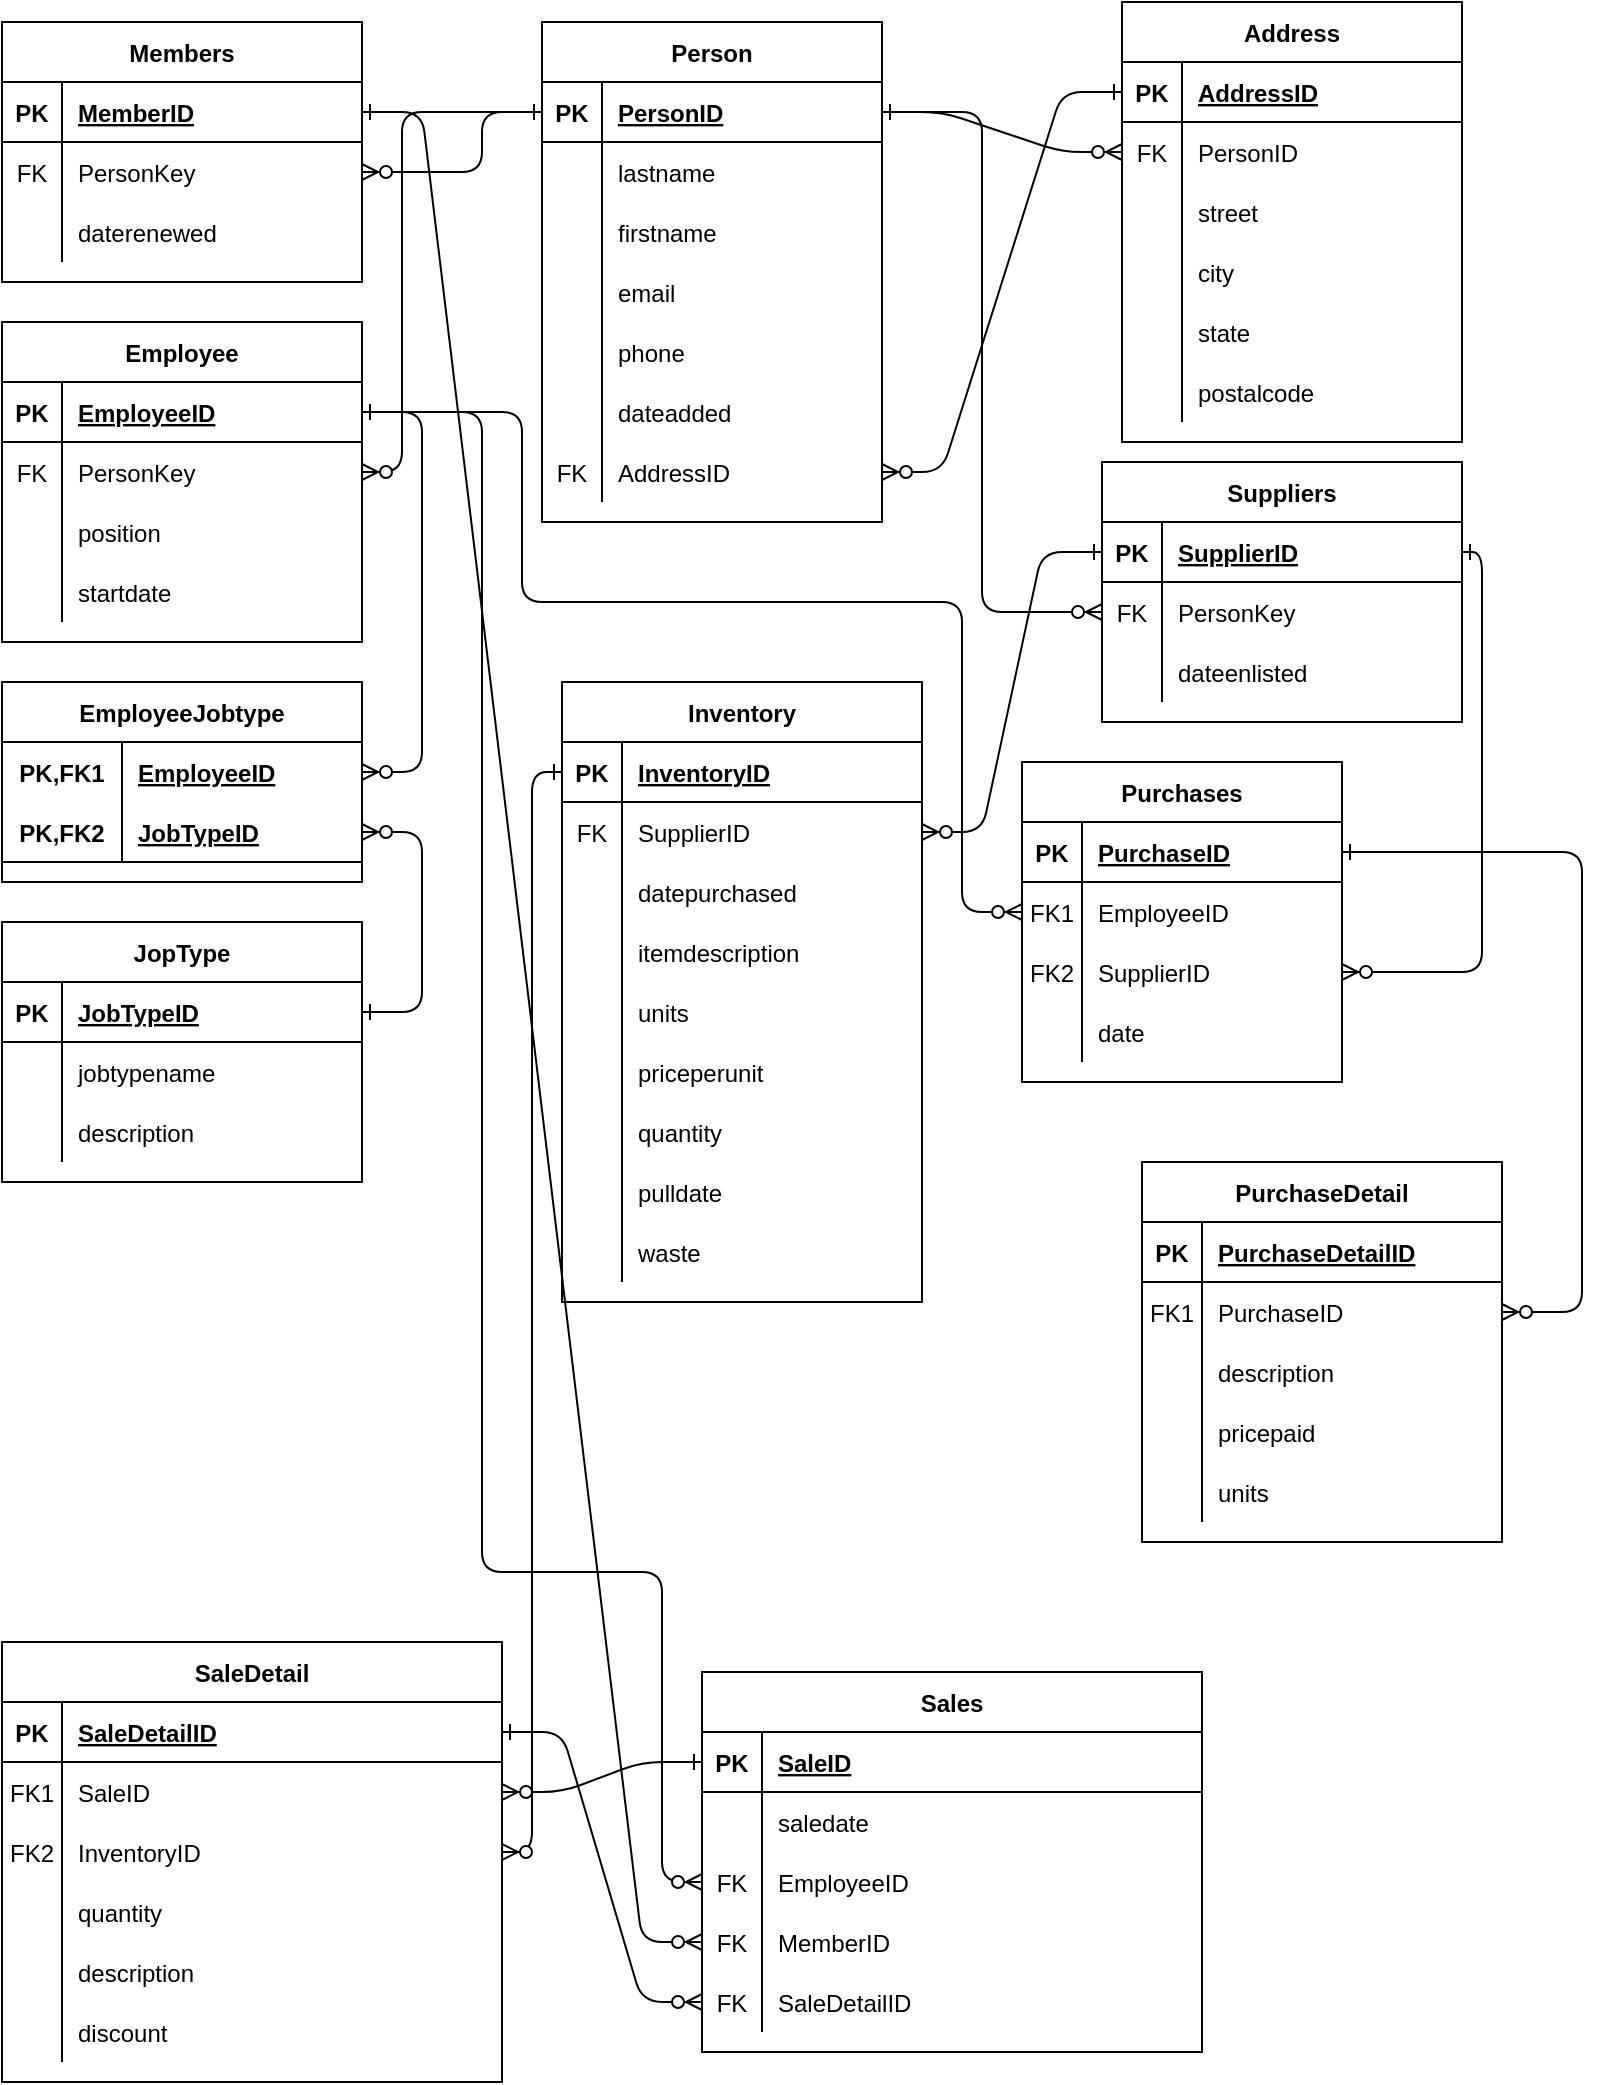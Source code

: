 <mxfile version="13.8.1" type="github">
  <diagram id="R2lEEEUBdFMjLlhIrx00" name="Page-1">
    <mxGraphModel dx="1213" dy="714" grid="1" gridSize="10" guides="1" tooltips="1" connect="1" arrows="1" fold="1" page="1" pageScale="1" pageWidth="850" pageHeight="1100" math="0" shadow="0" extFonts="Permanent Marker^https://fonts.googleapis.com/css?family=Permanent+Marker">
      <root>
        <mxCell id="0" />
        <mxCell id="1" parent="0" />
        <mxCell id="mzAhEhgA5AR5PTDGbl7q-51" value="Members" style="shape=table;startSize=30;container=1;collapsible=1;childLayout=tableLayout;fixedRows=1;rowLines=0;fontStyle=1;align=center;resizeLast=1;" vertex="1" parent="1">
          <mxGeometry x="20" y="10" width="180" height="130" as="geometry" />
        </mxCell>
        <mxCell id="mzAhEhgA5AR5PTDGbl7q-52" value="" style="shape=partialRectangle;collapsible=0;dropTarget=0;pointerEvents=0;fillColor=none;top=0;left=0;bottom=1;right=0;points=[[0,0.5],[1,0.5]];portConstraint=eastwest;" vertex="1" parent="mzAhEhgA5AR5PTDGbl7q-51">
          <mxGeometry y="30" width="180" height="30" as="geometry" />
        </mxCell>
        <mxCell id="mzAhEhgA5AR5PTDGbl7q-53" value="PK" style="shape=partialRectangle;connectable=0;fillColor=none;top=0;left=0;bottom=0;right=0;fontStyle=1;overflow=hidden;" vertex="1" parent="mzAhEhgA5AR5PTDGbl7q-52">
          <mxGeometry width="30" height="30" as="geometry" />
        </mxCell>
        <mxCell id="mzAhEhgA5AR5PTDGbl7q-54" value="MemberID" style="shape=partialRectangle;connectable=0;fillColor=none;top=0;left=0;bottom=0;right=0;align=left;spacingLeft=6;fontStyle=5;overflow=hidden;" vertex="1" parent="mzAhEhgA5AR5PTDGbl7q-52">
          <mxGeometry x="30" width="150" height="30" as="geometry" />
        </mxCell>
        <mxCell id="mzAhEhgA5AR5PTDGbl7q-55" value="" style="shape=partialRectangle;collapsible=0;dropTarget=0;pointerEvents=0;fillColor=none;top=0;left=0;bottom=0;right=0;points=[[0,0.5],[1,0.5]];portConstraint=eastwest;" vertex="1" parent="mzAhEhgA5AR5PTDGbl7q-51">
          <mxGeometry y="60" width="180" height="30" as="geometry" />
        </mxCell>
        <mxCell id="mzAhEhgA5AR5PTDGbl7q-56" value="FK" style="shape=partialRectangle;connectable=0;fillColor=none;top=0;left=0;bottom=0;right=0;editable=1;overflow=hidden;" vertex="1" parent="mzAhEhgA5AR5PTDGbl7q-55">
          <mxGeometry width="30" height="30" as="geometry" />
        </mxCell>
        <mxCell id="mzAhEhgA5AR5PTDGbl7q-57" value="PersonKey" style="shape=partialRectangle;connectable=0;fillColor=none;top=0;left=0;bottom=0;right=0;align=left;spacingLeft=6;overflow=hidden;" vertex="1" parent="mzAhEhgA5AR5PTDGbl7q-55">
          <mxGeometry x="30" width="150" height="30" as="geometry" />
        </mxCell>
        <mxCell id="mzAhEhgA5AR5PTDGbl7q-61" value="" style="shape=partialRectangle;collapsible=0;dropTarget=0;pointerEvents=0;fillColor=none;top=0;left=0;bottom=0;right=0;points=[[0,0.5],[1,0.5]];portConstraint=eastwest;" vertex="1" parent="mzAhEhgA5AR5PTDGbl7q-51">
          <mxGeometry y="90" width="180" height="30" as="geometry" />
        </mxCell>
        <mxCell id="mzAhEhgA5AR5PTDGbl7q-62" value="" style="shape=partialRectangle;connectable=0;fillColor=none;top=0;left=0;bottom=0;right=0;editable=1;overflow=hidden;" vertex="1" parent="mzAhEhgA5AR5PTDGbl7q-61">
          <mxGeometry width="30" height="30" as="geometry" />
        </mxCell>
        <mxCell id="mzAhEhgA5AR5PTDGbl7q-63" value="daterenewed" style="shape=partialRectangle;connectable=0;fillColor=none;top=0;left=0;bottom=0;right=0;align=left;spacingLeft=6;overflow=hidden;" vertex="1" parent="mzAhEhgA5AR5PTDGbl7q-61">
          <mxGeometry x="30" width="150" height="30" as="geometry" />
        </mxCell>
        <mxCell id="mzAhEhgA5AR5PTDGbl7q-38" value="Employee" style="shape=table;startSize=30;container=1;collapsible=1;childLayout=tableLayout;fixedRows=1;rowLines=0;fontStyle=1;align=center;resizeLast=1;" vertex="1" parent="1">
          <mxGeometry x="20" y="160" width="180" height="160" as="geometry" />
        </mxCell>
        <mxCell id="mzAhEhgA5AR5PTDGbl7q-39" value="" style="shape=partialRectangle;collapsible=0;dropTarget=0;pointerEvents=0;fillColor=none;top=0;left=0;bottom=1;right=0;points=[[0,0.5],[1,0.5]];portConstraint=eastwest;" vertex="1" parent="mzAhEhgA5AR5PTDGbl7q-38">
          <mxGeometry y="30" width="180" height="30" as="geometry" />
        </mxCell>
        <mxCell id="mzAhEhgA5AR5PTDGbl7q-40" value="PK" style="shape=partialRectangle;connectable=0;fillColor=none;top=0;left=0;bottom=0;right=0;fontStyle=1;overflow=hidden;" vertex="1" parent="mzAhEhgA5AR5PTDGbl7q-39">
          <mxGeometry width="30" height="30" as="geometry" />
        </mxCell>
        <mxCell id="mzAhEhgA5AR5PTDGbl7q-41" value="EmployeeID" style="shape=partialRectangle;connectable=0;fillColor=none;top=0;left=0;bottom=0;right=0;align=left;spacingLeft=6;fontStyle=5;overflow=hidden;" vertex="1" parent="mzAhEhgA5AR5PTDGbl7q-39">
          <mxGeometry x="30" width="150" height="30" as="geometry" />
        </mxCell>
        <mxCell id="mzAhEhgA5AR5PTDGbl7q-42" value="" style="shape=partialRectangle;collapsible=0;dropTarget=0;pointerEvents=0;fillColor=none;top=0;left=0;bottom=0;right=0;points=[[0,0.5],[1,0.5]];portConstraint=eastwest;" vertex="1" parent="mzAhEhgA5AR5PTDGbl7q-38">
          <mxGeometry y="60" width="180" height="30" as="geometry" />
        </mxCell>
        <mxCell id="mzAhEhgA5AR5PTDGbl7q-43" value="FK" style="shape=partialRectangle;connectable=0;fillColor=none;top=0;left=0;bottom=0;right=0;editable=1;overflow=hidden;" vertex="1" parent="mzAhEhgA5AR5PTDGbl7q-42">
          <mxGeometry width="30" height="30" as="geometry" />
        </mxCell>
        <mxCell id="mzAhEhgA5AR5PTDGbl7q-44" value="PersonKey" style="shape=partialRectangle;connectable=0;fillColor=none;top=0;left=0;bottom=0;right=0;align=left;spacingLeft=6;overflow=hidden;" vertex="1" parent="mzAhEhgA5AR5PTDGbl7q-42">
          <mxGeometry x="30" width="150" height="30" as="geometry" />
        </mxCell>
        <mxCell id="mzAhEhgA5AR5PTDGbl7q-45" value="" style="shape=partialRectangle;collapsible=0;dropTarget=0;pointerEvents=0;fillColor=none;top=0;left=0;bottom=0;right=0;points=[[0,0.5],[1,0.5]];portConstraint=eastwest;" vertex="1" parent="mzAhEhgA5AR5PTDGbl7q-38">
          <mxGeometry y="90" width="180" height="30" as="geometry" />
        </mxCell>
        <mxCell id="mzAhEhgA5AR5PTDGbl7q-46" value="" style="shape=partialRectangle;connectable=0;fillColor=none;top=0;left=0;bottom=0;right=0;editable=1;overflow=hidden;" vertex="1" parent="mzAhEhgA5AR5PTDGbl7q-45">
          <mxGeometry width="30" height="30" as="geometry" />
        </mxCell>
        <mxCell id="mzAhEhgA5AR5PTDGbl7q-47" value="position" style="shape=partialRectangle;connectable=0;fillColor=none;top=0;left=0;bottom=0;right=0;align=left;spacingLeft=6;overflow=hidden;" vertex="1" parent="mzAhEhgA5AR5PTDGbl7q-45">
          <mxGeometry x="30" width="150" height="30" as="geometry" />
        </mxCell>
        <mxCell id="mzAhEhgA5AR5PTDGbl7q-48" value="" style="shape=partialRectangle;collapsible=0;dropTarget=0;pointerEvents=0;fillColor=none;top=0;left=0;bottom=0;right=0;points=[[0,0.5],[1,0.5]];portConstraint=eastwest;" vertex="1" parent="mzAhEhgA5AR5PTDGbl7q-38">
          <mxGeometry y="120" width="180" height="30" as="geometry" />
        </mxCell>
        <mxCell id="mzAhEhgA5AR5PTDGbl7q-49" value="" style="shape=partialRectangle;connectable=0;fillColor=none;top=0;left=0;bottom=0;right=0;editable=1;overflow=hidden;" vertex="1" parent="mzAhEhgA5AR5PTDGbl7q-48">
          <mxGeometry width="30" height="30" as="geometry" />
        </mxCell>
        <mxCell id="mzAhEhgA5AR5PTDGbl7q-50" value="startdate" style="shape=partialRectangle;connectable=0;fillColor=none;top=0;left=0;bottom=0;right=0;align=left;spacingLeft=6;overflow=hidden;" vertex="1" parent="mzAhEhgA5AR5PTDGbl7q-48">
          <mxGeometry x="30" width="150" height="30" as="geometry" />
        </mxCell>
        <mxCell id="mzAhEhgA5AR5PTDGbl7q-189" value="" style="edgeStyle=elbowEdgeStyle;endArrow=ERzeroToMany;startArrow=ERone;endFill=1;startFill=0;entryX=1;entryY=0.5;entryDx=0;entryDy=0;exitX=0;exitY=0.5;exitDx=0;exitDy=0;" edge="1" parent="1" source="C-vyLk0tnHw3VtMMgP7b-24" target="mzAhEhgA5AR5PTDGbl7q-55">
          <mxGeometry width="100" height="100" relative="1" as="geometry">
            <mxPoint x="255" y="90" as="sourcePoint" />
            <mxPoint x="195" y="290" as="targetPoint" />
            <Array as="points">
              <mxPoint x="260" y="70" />
              <mxPoint x="210" y="80" />
              <mxPoint x="230" y="75" />
              <mxPoint x="210" y="75" />
            </Array>
          </mxGeometry>
        </mxCell>
        <mxCell id="mzAhEhgA5AR5PTDGbl7q-190" value="" style="edgeStyle=elbowEdgeStyle;endArrow=ERzeroToMany;startArrow=ERone;endFill=1;startFill=0;exitX=0;exitY=0.5;exitDx=0;exitDy=0;entryX=1;entryY=0.5;entryDx=0;entryDy=0;" edge="1" parent="1" source="C-vyLk0tnHw3VtMMgP7b-24" target="mzAhEhgA5AR5PTDGbl7q-42">
          <mxGeometry width="100" height="100" relative="1" as="geometry">
            <mxPoint x="250" y="90" as="sourcePoint" />
            <mxPoint x="200" y="205" as="targetPoint" />
            <Array as="points">
              <mxPoint x="220" y="170" />
              <mxPoint x="240" y="110" />
              <mxPoint x="220" y="210" />
              <mxPoint x="233" y="220" />
              <mxPoint x="233" y="110" />
            </Array>
          </mxGeometry>
        </mxCell>
        <mxCell id="mzAhEhgA5AR5PTDGbl7q-191" value="" style="edgeStyle=elbowEdgeStyle;endArrow=ERzeroToMany;startArrow=ERone;endFill=1;startFill=0;exitX=1;exitY=0.5;exitDx=0;exitDy=0;entryX=0;entryY=0.5;entryDx=0;entryDy=0;" edge="1" parent="1" source="C-vyLk0tnHw3VtMMgP7b-24" target="C-vyLk0tnHw3VtMMgP7b-17">
          <mxGeometry width="100" height="100" relative="1" as="geometry">
            <mxPoint x="350" y="320" as="sourcePoint" />
            <mxPoint x="550" y="95" as="targetPoint" />
            <Array as="points">
              <mxPoint x="510" y="130" />
              <mxPoint x="530" y="160" />
              <mxPoint x="570" y="280" />
              <mxPoint x="510" y="90" />
              <mxPoint x="240" y="290" />
            </Array>
          </mxGeometry>
        </mxCell>
        <mxCell id="mzAhEhgA5AR5PTDGbl7q-89" value="JopType" style="shape=table;startSize=30;container=1;collapsible=1;childLayout=tableLayout;fixedRows=1;rowLines=0;fontStyle=1;align=center;resizeLast=1;" vertex="1" parent="1">
          <mxGeometry x="20" y="460" width="180" height="130" as="geometry" />
        </mxCell>
        <mxCell id="mzAhEhgA5AR5PTDGbl7q-90" value="" style="shape=partialRectangle;collapsible=0;dropTarget=0;pointerEvents=0;fillColor=none;top=0;left=0;bottom=1;right=0;points=[[0,0.5],[1,0.5]];portConstraint=eastwest;" vertex="1" parent="mzAhEhgA5AR5PTDGbl7q-89">
          <mxGeometry y="30" width="180" height="30" as="geometry" />
        </mxCell>
        <mxCell id="mzAhEhgA5AR5PTDGbl7q-91" value="PK" style="shape=partialRectangle;connectable=0;fillColor=none;top=0;left=0;bottom=0;right=0;fontStyle=1;overflow=hidden;" vertex="1" parent="mzAhEhgA5AR5PTDGbl7q-90">
          <mxGeometry width="30" height="30" as="geometry" />
        </mxCell>
        <mxCell id="mzAhEhgA5AR5PTDGbl7q-92" value="JobTypeID" style="shape=partialRectangle;connectable=0;fillColor=none;top=0;left=0;bottom=0;right=0;align=left;spacingLeft=6;fontStyle=5;overflow=hidden;" vertex="1" parent="mzAhEhgA5AR5PTDGbl7q-90">
          <mxGeometry x="30" width="150" height="30" as="geometry" />
        </mxCell>
        <mxCell id="mzAhEhgA5AR5PTDGbl7q-96" value="" style="shape=partialRectangle;collapsible=0;dropTarget=0;pointerEvents=0;fillColor=none;top=0;left=0;bottom=0;right=0;points=[[0,0.5],[1,0.5]];portConstraint=eastwest;" vertex="1" parent="mzAhEhgA5AR5PTDGbl7q-89">
          <mxGeometry y="60" width="180" height="30" as="geometry" />
        </mxCell>
        <mxCell id="mzAhEhgA5AR5PTDGbl7q-97" value="" style="shape=partialRectangle;connectable=0;fillColor=none;top=0;left=0;bottom=0;right=0;editable=1;overflow=hidden;" vertex="1" parent="mzAhEhgA5AR5PTDGbl7q-96">
          <mxGeometry width="30" height="30" as="geometry" />
        </mxCell>
        <mxCell id="mzAhEhgA5AR5PTDGbl7q-98" value="jobtypename" style="shape=partialRectangle;connectable=0;fillColor=none;top=0;left=0;bottom=0;right=0;align=left;spacingLeft=6;overflow=hidden;" vertex="1" parent="mzAhEhgA5AR5PTDGbl7q-96">
          <mxGeometry x="30" width="150" height="30" as="geometry" />
        </mxCell>
        <mxCell id="mzAhEhgA5AR5PTDGbl7q-99" value="" style="shape=partialRectangle;collapsible=0;dropTarget=0;pointerEvents=0;fillColor=none;top=0;left=0;bottom=0;right=0;points=[[0,0.5],[1,0.5]];portConstraint=eastwest;" vertex="1" parent="mzAhEhgA5AR5PTDGbl7q-89">
          <mxGeometry y="90" width="180" height="30" as="geometry" />
        </mxCell>
        <mxCell id="mzAhEhgA5AR5PTDGbl7q-100" value="" style="shape=partialRectangle;connectable=0;fillColor=none;top=0;left=0;bottom=0;right=0;editable=1;overflow=hidden;" vertex="1" parent="mzAhEhgA5AR5PTDGbl7q-99">
          <mxGeometry width="30" height="30" as="geometry" />
        </mxCell>
        <mxCell id="mzAhEhgA5AR5PTDGbl7q-101" value="description" style="shape=partialRectangle;connectable=0;fillColor=none;top=0;left=0;bottom=0;right=0;align=left;spacingLeft=6;overflow=hidden;" vertex="1" parent="mzAhEhgA5AR5PTDGbl7q-99">
          <mxGeometry x="30" width="150" height="30" as="geometry" />
        </mxCell>
        <mxCell id="mzAhEhgA5AR5PTDGbl7q-102" value="EmployeeJobtype" style="shape=table;startSize=30;container=1;collapsible=1;childLayout=tableLayout;fixedRows=1;rowLines=0;fontStyle=1;align=center;resizeLast=1;" vertex="1" parent="1">
          <mxGeometry x="20" y="340" width="180" height="100" as="geometry" />
        </mxCell>
        <mxCell id="mzAhEhgA5AR5PTDGbl7q-103" value="" style="shape=partialRectangle;collapsible=0;dropTarget=0;pointerEvents=0;fillColor=none;top=0;left=0;bottom=0;right=0;points=[[0,0.5],[1,0.5]];portConstraint=eastwest;" vertex="1" parent="mzAhEhgA5AR5PTDGbl7q-102">
          <mxGeometry y="30" width="180" height="30" as="geometry" />
        </mxCell>
        <mxCell id="mzAhEhgA5AR5PTDGbl7q-104" value="PK,FK1" style="shape=partialRectangle;connectable=0;fillColor=none;top=0;left=0;bottom=0;right=0;fontStyle=1;overflow=hidden;" vertex="1" parent="mzAhEhgA5AR5PTDGbl7q-103">
          <mxGeometry width="60" height="30" as="geometry" />
        </mxCell>
        <mxCell id="mzAhEhgA5AR5PTDGbl7q-105" value="EmployeeID" style="shape=partialRectangle;connectable=0;fillColor=none;top=0;left=0;bottom=0;right=0;align=left;spacingLeft=6;fontStyle=5;overflow=hidden;" vertex="1" parent="mzAhEhgA5AR5PTDGbl7q-103">
          <mxGeometry x="60" width="120" height="30" as="geometry" />
        </mxCell>
        <mxCell id="mzAhEhgA5AR5PTDGbl7q-106" value="" style="shape=partialRectangle;collapsible=0;dropTarget=0;pointerEvents=0;fillColor=none;top=0;left=0;bottom=1;right=0;points=[[0,0.5],[1,0.5]];portConstraint=eastwest;" vertex="1" parent="mzAhEhgA5AR5PTDGbl7q-102">
          <mxGeometry y="60" width="180" height="30" as="geometry" />
        </mxCell>
        <mxCell id="mzAhEhgA5AR5PTDGbl7q-107" value="PK,FK2" style="shape=partialRectangle;connectable=0;fillColor=none;top=0;left=0;bottom=0;right=0;fontStyle=1;overflow=hidden;" vertex="1" parent="mzAhEhgA5AR5PTDGbl7q-106">
          <mxGeometry width="60" height="30" as="geometry" />
        </mxCell>
        <mxCell id="mzAhEhgA5AR5PTDGbl7q-108" value="JobTypeID" style="shape=partialRectangle;connectable=0;fillColor=none;top=0;left=0;bottom=0;right=0;align=left;spacingLeft=6;fontStyle=5;overflow=hidden;" vertex="1" parent="mzAhEhgA5AR5PTDGbl7q-106">
          <mxGeometry x="60" width="120" height="30" as="geometry" />
        </mxCell>
        <mxCell id="mzAhEhgA5AR5PTDGbl7q-193" value="" style="edgeStyle=entityRelationEdgeStyle;endArrow=ERzeroToMany;startArrow=ERone;endFill=1;startFill=0;entryX=1;entryY=0.5;entryDx=0;entryDy=0;exitX=1;exitY=0.5;exitDx=0;exitDy=0;" edge="1" parent="1" source="mzAhEhgA5AR5PTDGbl7q-39" target="mzAhEhgA5AR5PTDGbl7q-103">
          <mxGeometry width="100" height="100" relative="1" as="geometry">
            <mxPoint x="200" y="200" as="sourcePoint" />
            <mxPoint x="260" y="340" as="targetPoint" />
          </mxGeometry>
        </mxCell>
        <mxCell id="mzAhEhgA5AR5PTDGbl7q-194" value="" style="edgeStyle=entityRelationEdgeStyle;endArrow=ERzeroToMany;startArrow=ERone;endFill=1;startFill=0;entryX=1;entryY=0.5;entryDx=0;entryDy=0;exitX=1;exitY=0.5;exitDx=0;exitDy=0;" edge="1" parent="1" source="mzAhEhgA5AR5PTDGbl7q-90" target="mzAhEhgA5AR5PTDGbl7q-106">
          <mxGeometry width="100" height="100" relative="1" as="geometry">
            <mxPoint x="270" y="360" as="sourcePoint" />
            <mxPoint x="330" y="500" as="targetPoint" />
          </mxGeometry>
        </mxCell>
        <mxCell id="mzAhEhgA5AR5PTDGbl7q-16" value="Inventory" style="shape=table;startSize=30;container=1;collapsible=1;childLayout=tableLayout;fixedRows=1;rowLines=0;fontStyle=1;align=center;resizeLast=1;" vertex="1" parent="1">
          <mxGeometry x="300" y="340" width="180" height="310" as="geometry" />
        </mxCell>
        <mxCell id="mzAhEhgA5AR5PTDGbl7q-17" value="" style="shape=partialRectangle;collapsible=0;dropTarget=0;pointerEvents=0;fillColor=none;points=[[0,0.5],[1,0.5]];portConstraint=eastwest;top=0;left=0;right=0;bottom=1;" vertex="1" parent="mzAhEhgA5AR5PTDGbl7q-16">
          <mxGeometry y="30" width="180" height="30" as="geometry" />
        </mxCell>
        <mxCell id="mzAhEhgA5AR5PTDGbl7q-18" value="PK" style="shape=partialRectangle;overflow=hidden;connectable=0;fillColor=none;top=0;left=0;bottom=0;right=0;fontStyle=1;" vertex="1" parent="mzAhEhgA5AR5PTDGbl7q-17">
          <mxGeometry width="30" height="30" as="geometry" />
        </mxCell>
        <mxCell id="mzAhEhgA5AR5PTDGbl7q-19" value="InventoryID" style="shape=partialRectangle;overflow=hidden;connectable=0;fillColor=none;top=0;left=0;bottom=0;right=0;align=left;spacingLeft=6;fontStyle=5;" vertex="1" parent="mzAhEhgA5AR5PTDGbl7q-17">
          <mxGeometry x="30" width="150" height="30" as="geometry" />
        </mxCell>
        <mxCell id="mzAhEhgA5AR5PTDGbl7q-20" value="" style="shape=partialRectangle;collapsible=0;dropTarget=0;pointerEvents=0;fillColor=none;points=[[0,0.5],[1,0.5]];portConstraint=eastwest;top=0;left=0;right=0;bottom=0;" vertex="1" parent="mzAhEhgA5AR5PTDGbl7q-16">
          <mxGeometry y="60" width="180" height="30" as="geometry" />
        </mxCell>
        <mxCell id="mzAhEhgA5AR5PTDGbl7q-21" value="FK" style="shape=partialRectangle;overflow=hidden;connectable=0;fillColor=none;top=0;left=0;bottom=0;right=0;" vertex="1" parent="mzAhEhgA5AR5PTDGbl7q-20">
          <mxGeometry width="30" height="30" as="geometry" />
        </mxCell>
        <mxCell id="mzAhEhgA5AR5PTDGbl7q-22" value="SupplierID" style="shape=partialRectangle;overflow=hidden;connectable=0;fillColor=none;top=0;left=0;bottom=0;right=0;align=left;spacingLeft=6;" vertex="1" parent="mzAhEhgA5AR5PTDGbl7q-20">
          <mxGeometry x="30" width="150" height="30" as="geometry" />
        </mxCell>
        <mxCell id="mzAhEhgA5AR5PTDGbl7q-140" style="shape=partialRectangle;collapsible=0;dropTarget=0;pointerEvents=0;fillColor=none;points=[[0,0.5],[1,0.5]];portConstraint=eastwest;top=0;left=0;right=0;bottom=0;" vertex="1" parent="mzAhEhgA5AR5PTDGbl7q-16">
          <mxGeometry y="90" width="180" height="30" as="geometry" />
        </mxCell>
        <mxCell id="mzAhEhgA5AR5PTDGbl7q-141" style="shape=partialRectangle;overflow=hidden;connectable=0;fillColor=none;top=0;left=0;bottom=0;right=0;" vertex="1" parent="mzAhEhgA5AR5PTDGbl7q-140">
          <mxGeometry width="30" height="30" as="geometry" />
        </mxCell>
        <mxCell id="mzAhEhgA5AR5PTDGbl7q-142" value="datepurchased" style="shape=partialRectangle;overflow=hidden;connectable=0;fillColor=none;top=0;left=0;bottom=0;right=0;align=left;spacingLeft=6;" vertex="1" parent="mzAhEhgA5AR5PTDGbl7q-140">
          <mxGeometry x="30" width="150" height="30" as="geometry" />
        </mxCell>
        <mxCell id="mzAhEhgA5AR5PTDGbl7q-143" style="shape=partialRectangle;collapsible=0;dropTarget=0;pointerEvents=0;fillColor=none;points=[[0,0.5],[1,0.5]];portConstraint=eastwest;top=0;left=0;right=0;bottom=0;" vertex="1" parent="mzAhEhgA5AR5PTDGbl7q-16">
          <mxGeometry y="120" width="180" height="30" as="geometry" />
        </mxCell>
        <mxCell id="mzAhEhgA5AR5PTDGbl7q-144" style="shape=partialRectangle;overflow=hidden;connectable=0;fillColor=none;top=0;left=0;bottom=0;right=0;" vertex="1" parent="mzAhEhgA5AR5PTDGbl7q-143">
          <mxGeometry width="30" height="30" as="geometry" />
        </mxCell>
        <mxCell id="mzAhEhgA5AR5PTDGbl7q-145" value="itemdescription" style="shape=partialRectangle;overflow=hidden;connectable=0;fillColor=none;top=0;left=0;bottom=0;right=0;align=left;spacingLeft=6;" vertex="1" parent="mzAhEhgA5AR5PTDGbl7q-143">
          <mxGeometry x="30" width="150" height="30" as="geometry" />
        </mxCell>
        <mxCell id="mzAhEhgA5AR5PTDGbl7q-146" style="shape=partialRectangle;collapsible=0;dropTarget=0;pointerEvents=0;fillColor=none;points=[[0,0.5],[1,0.5]];portConstraint=eastwest;top=0;left=0;right=0;bottom=0;" vertex="1" parent="mzAhEhgA5AR5PTDGbl7q-16">
          <mxGeometry y="150" width="180" height="30" as="geometry" />
        </mxCell>
        <mxCell id="mzAhEhgA5AR5PTDGbl7q-147" style="shape=partialRectangle;overflow=hidden;connectable=0;fillColor=none;top=0;left=0;bottom=0;right=0;" vertex="1" parent="mzAhEhgA5AR5PTDGbl7q-146">
          <mxGeometry width="30" height="30" as="geometry" />
        </mxCell>
        <mxCell id="mzAhEhgA5AR5PTDGbl7q-148" value="units" style="shape=partialRectangle;overflow=hidden;connectable=0;fillColor=none;top=0;left=0;bottom=0;right=0;align=left;spacingLeft=6;" vertex="1" parent="mzAhEhgA5AR5PTDGbl7q-146">
          <mxGeometry x="30" width="150" height="30" as="geometry" />
        </mxCell>
        <mxCell id="mzAhEhgA5AR5PTDGbl7q-149" style="shape=partialRectangle;collapsible=0;dropTarget=0;pointerEvents=0;fillColor=none;points=[[0,0.5],[1,0.5]];portConstraint=eastwest;top=0;left=0;right=0;bottom=0;" vertex="1" parent="mzAhEhgA5AR5PTDGbl7q-16">
          <mxGeometry y="180" width="180" height="30" as="geometry" />
        </mxCell>
        <mxCell id="mzAhEhgA5AR5PTDGbl7q-150" style="shape=partialRectangle;overflow=hidden;connectable=0;fillColor=none;top=0;left=0;bottom=0;right=0;" vertex="1" parent="mzAhEhgA5AR5PTDGbl7q-149">
          <mxGeometry width="30" height="30" as="geometry" />
        </mxCell>
        <mxCell id="mzAhEhgA5AR5PTDGbl7q-151" value="priceperunit" style="shape=partialRectangle;overflow=hidden;connectable=0;fillColor=none;top=0;left=0;bottom=0;right=0;align=left;spacingLeft=6;" vertex="1" parent="mzAhEhgA5AR5PTDGbl7q-149">
          <mxGeometry x="30" width="150" height="30" as="geometry" />
        </mxCell>
        <mxCell id="mzAhEhgA5AR5PTDGbl7q-158" style="shape=partialRectangle;collapsible=0;dropTarget=0;pointerEvents=0;fillColor=none;points=[[0,0.5],[1,0.5]];portConstraint=eastwest;top=0;left=0;right=0;bottom=0;" vertex="1" parent="mzAhEhgA5AR5PTDGbl7q-16">
          <mxGeometry y="210" width="180" height="30" as="geometry" />
        </mxCell>
        <mxCell id="mzAhEhgA5AR5PTDGbl7q-159" style="shape=partialRectangle;overflow=hidden;connectable=0;fillColor=none;top=0;left=0;bottom=0;right=0;" vertex="1" parent="mzAhEhgA5AR5PTDGbl7q-158">
          <mxGeometry width="30" height="30" as="geometry" />
        </mxCell>
        <mxCell id="mzAhEhgA5AR5PTDGbl7q-160" value="quantity" style="shape=partialRectangle;overflow=hidden;connectable=0;fillColor=none;top=0;left=0;bottom=0;right=0;align=left;spacingLeft=6;" vertex="1" parent="mzAhEhgA5AR5PTDGbl7q-158">
          <mxGeometry x="30" width="150" height="30" as="geometry" />
        </mxCell>
        <mxCell id="mzAhEhgA5AR5PTDGbl7q-152" style="shape=partialRectangle;collapsible=0;dropTarget=0;pointerEvents=0;fillColor=none;points=[[0,0.5],[1,0.5]];portConstraint=eastwest;top=0;left=0;right=0;bottom=0;" vertex="1" parent="mzAhEhgA5AR5PTDGbl7q-16">
          <mxGeometry y="240" width="180" height="30" as="geometry" />
        </mxCell>
        <mxCell id="mzAhEhgA5AR5PTDGbl7q-153" style="shape=partialRectangle;overflow=hidden;connectable=0;fillColor=none;top=0;left=0;bottom=0;right=0;" vertex="1" parent="mzAhEhgA5AR5PTDGbl7q-152">
          <mxGeometry width="30" height="30" as="geometry" />
        </mxCell>
        <mxCell id="mzAhEhgA5AR5PTDGbl7q-154" value="pulldate" style="shape=partialRectangle;overflow=hidden;connectable=0;fillColor=none;top=0;left=0;bottom=0;right=0;align=left;spacingLeft=6;" vertex="1" parent="mzAhEhgA5AR5PTDGbl7q-152">
          <mxGeometry x="30" width="150" height="30" as="geometry" />
        </mxCell>
        <mxCell id="mzAhEhgA5AR5PTDGbl7q-155" style="shape=partialRectangle;collapsible=0;dropTarget=0;pointerEvents=0;fillColor=none;points=[[0,0.5],[1,0.5]];portConstraint=eastwest;top=0;left=0;right=0;bottom=0;" vertex="1" parent="mzAhEhgA5AR5PTDGbl7q-16">
          <mxGeometry y="270" width="180" height="30" as="geometry" />
        </mxCell>
        <mxCell id="mzAhEhgA5AR5PTDGbl7q-156" style="shape=partialRectangle;overflow=hidden;connectable=0;fillColor=none;top=0;left=0;bottom=0;right=0;" vertex="1" parent="mzAhEhgA5AR5PTDGbl7q-155">
          <mxGeometry width="30" height="30" as="geometry" />
        </mxCell>
        <mxCell id="mzAhEhgA5AR5PTDGbl7q-157" value="waste" style="shape=partialRectangle;overflow=hidden;connectable=0;fillColor=none;top=0;left=0;bottom=0;right=0;align=left;spacingLeft=6;" vertex="1" parent="mzAhEhgA5AR5PTDGbl7q-155">
          <mxGeometry x="30" width="150" height="30" as="geometry" />
        </mxCell>
        <mxCell id="C-vyLk0tnHw3VtMMgP7b-23" value="Person" style="shape=table;startSize=30;container=1;collapsible=1;childLayout=tableLayout;fixedRows=1;rowLines=0;fontStyle=1;align=center;resizeLast=1;" parent="1" vertex="1">
          <mxGeometry x="290" y="10" width="170" height="250" as="geometry" />
        </mxCell>
        <mxCell id="C-vyLk0tnHw3VtMMgP7b-24" value="" style="shape=partialRectangle;collapsible=0;dropTarget=0;pointerEvents=0;fillColor=none;points=[[0,0.5],[1,0.5]];portConstraint=eastwest;top=0;left=0;right=0;bottom=1;" parent="C-vyLk0tnHw3VtMMgP7b-23" vertex="1">
          <mxGeometry y="30" width="170" height="30" as="geometry" />
        </mxCell>
        <mxCell id="C-vyLk0tnHw3VtMMgP7b-25" value="PK" style="shape=partialRectangle;overflow=hidden;connectable=0;fillColor=none;top=0;left=0;bottom=0;right=0;fontStyle=1;" parent="C-vyLk0tnHw3VtMMgP7b-24" vertex="1">
          <mxGeometry width="30" height="30" as="geometry" />
        </mxCell>
        <mxCell id="C-vyLk0tnHw3VtMMgP7b-26" value="PersonID" style="shape=partialRectangle;overflow=hidden;connectable=0;fillColor=none;top=0;left=0;bottom=0;right=0;align=left;spacingLeft=6;fontStyle=5;" parent="C-vyLk0tnHw3VtMMgP7b-24" vertex="1">
          <mxGeometry x="30" width="140" height="30" as="geometry" />
        </mxCell>
        <mxCell id="C-vyLk0tnHw3VtMMgP7b-27" value="" style="shape=partialRectangle;collapsible=0;dropTarget=0;pointerEvents=0;fillColor=none;points=[[0,0.5],[1,0.5]];portConstraint=eastwest;top=0;left=0;right=0;bottom=0;" parent="C-vyLk0tnHw3VtMMgP7b-23" vertex="1">
          <mxGeometry y="60" width="170" height="30" as="geometry" />
        </mxCell>
        <mxCell id="C-vyLk0tnHw3VtMMgP7b-28" value="" style="shape=partialRectangle;overflow=hidden;connectable=0;fillColor=none;top=0;left=0;bottom=0;right=0;" parent="C-vyLk0tnHw3VtMMgP7b-27" vertex="1">
          <mxGeometry width="30" height="30" as="geometry" />
        </mxCell>
        <mxCell id="C-vyLk0tnHw3VtMMgP7b-29" value="lastname" style="shape=partialRectangle;overflow=hidden;connectable=0;fillColor=none;top=0;left=0;bottom=0;right=0;align=left;spacingLeft=6;" parent="C-vyLk0tnHw3VtMMgP7b-27" vertex="1">
          <mxGeometry x="30" width="140" height="30" as="geometry" />
        </mxCell>
        <mxCell id="mzAhEhgA5AR5PTDGbl7q-23" style="shape=partialRectangle;collapsible=0;dropTarget=0;pointerEvents=0;fillColor=none;points=[[0,0.5],[1,0.5]];portConstraint=eastwest;top=0;left=0;right=0;bottom=0;" vertex="1" parent="C-vyLk0tnHw3VtMMgP7b-23">
          <mxGeometry y="90" width="170" height="30" as="geometry" />
        </mxCell>
        <mxCell id="mzAhEhgA5AR5PTDGbl7q-24" style="shape=partialRectangle;overflow=hidden;connectable=0;fillColor=none;top=0;left=0;bottom=0;right=0;" vertex="1" parent="mzAhEhgA5AR5PTDGbl7q-23">
          <mxGeometry width="30" height="30" as="geometry" />
        </mxCell>
        <mxCell id="mzAhEhgA5AR5PTDGbl7q-25" value="firstname" style="shape=partialRectangle;overflow=hidden;connectable=0;fillColor=none;top=0;left=0;bottom=0;right=0;align=left;spacingLeft=6;" vertex="1" parent="mzAhEhgA5AR5PTDGbl7q-23">
          <mxGeometry x="30" width="140" height="30" as="geometry" />
        </mxCell>
        <mxCell id="mzAhEhgA5AR5PTDGbl7q-32" style="shape=partialRectangle;collapsible=0;dropTarget=0;pointerEvents=0;fillColor=none;points=[[0,0.5],[1,0.5]];portConstraint=eastwest;top=0;left=0;right=0;bottom=0;" vertex="1" parent="C-vyLk0tnHw3VtMMgP7b-23">
          <mxGeometry y="120" width="170" height="30" as="geometry" />
        </mxCell>
        <mxCell id="mzAhEhgA5AR5PTDGbl7q-33" style="shape=partialRectangle;overflow=hidden;connectable=0;fillColor=none;top=0;left=0;bottom=0;right=0;" vertex="1" parent="mzAhEhgA5AR5PTDGbl7q-32">
          <mxGeometry width="30" height="30" as="geometry" />
        </mxCell>
        <mxCell id="mzAhEhgA5AR5PTDGbl7q-34" value="email" style="shape=partialRectangle;overflow=hidden;connectable=0;fillColor=none;top=0;left=0;bottom=0;right=0;align=left;spacingLeft=6;" vertex="1" parent="mzAhEhgA5AR5PTDGbl7q-32">
          <mxGeometry x="30" width="140" height="30" as="geometry" />
        </mxCell>
        <mxCell id="mzAhEhgA5AR5PTDGbl7q-35" style="shape=partialRectangle;collapsible=0;dropTarget=0;pointerEvents=0;fillColor=none;points=[[0,0.5],[1,0.5]];portConstraint=eastwest;top=0;left=0;right=0;bottom=0;" vertex="1" parent="C-vyLk0tnHw3VtMMgP7b-23">
          <mxGeometry y="150" width="170" height="30" as="geometry" />
        </mxCell>
        <mxCell id="mzAhEhgA5AR5PTDGbl7q-36" style="shape=partialRectangle;overflow=hidden;connectable=0;fillColor=none;top=0;left=0;bottom=0;right=0;" vertex="1" parent="mzAhEhgA5AR5PTDGbl7q-35">
          <mxGeometry width="30" height="30" as="geometry" />
        </mxCell>
        <mxCell id="mzAhEhgA5AR5PTDGbl7q-37" value="phone" style="shape=partialRectangle;overflow=hidden;connectable=0;fillColor=none;top=0;left=0;bottom=0;right=0;align=left;spacingLeft=6;" vertex="1" parent="mzAhEhgA5AR5PTDGbl7q-35">
          <mxGeometry x="30" width="140" height="30" as="geometry" />
        </mxCell>
        <mxCell id="mzAhEhgA5AR5PTDGbl7q-64" style="shape=partialRectangle;collapsible=0;dropTarget=0;pointerEvents=0;fillColor=none;points=[[0,0.5],[1,0.5]];portConstraint=eastwest;top=0;left=0;right=0;bottom=0;" vertex="1" parent="C-vyLk0tnHw3VtMMgP7b-23">
          <mxGeometry y="180" width="170" height="30" as="geometry" />
        </mxCell>
        <mxCell id="mzAhEhgA5AR5PTDGbl7q-65" style="shape=partialRectangle;overflow=hidden;connectable=0;fillColor=none;top=0;left=0;bottom=0;right=0;" vertex="1" parent="mzAhEhgA5AR5PTDGbl7q-64">
          <mxGeometry width="30" height="30" as="geometry" />
        </mxCell>
        <mxCell id="mzAhEhgA5AR5PTDGbl7q-66" value="dateadded" style="shape=partialRectangle;overflow=hidden;connectable=0;fillColor=none;top=0;left=0;bottom=0;right=0;align=left;spacingLeft=6;" vertex="1" parent="mzAhEhgA5AR5PTDGbl7q-64">
          <mxGeometry x="30" width="140" height="30" as="geometry" />
        </mxCell>
        <mxCell id="mzAhEhgA5AR5PTDGbl7q-86" style="shape=partialRectangle;collapsible=0;dropTarget=0;pointerEvents=0;fillColor=none;points=[[0,0.5],[1,0.5]];portConstraint=eastwest;top=0;left=0;right=0;bottom=0;" vertex="1" parent="C-vyLk0tnHw3VtMMgP7b-23">
          <mxGeometry y="210" width="170" height="30" as="geometry" />
        </mxCell>
        <mxCell id="mzAhEhgA5AR5PTDGbl7q-87" value="FK" style="shape=partialRectangle;overflow=hidden;connectable=0;fillColor=none;top=0;left=0;bottom=0;right=0;" vertex="1" parent="mzAhEhgA5AR5PTDGbl7q-86">
          <mxGeometry width="30" height="30" as="geometry" />
        </mxCell>
        <mxCell id="mzAhEhgA5AR5PTDGbl7q-88" value="AddressID" style="shape=partialRectangle;overflow=hidden;connectable=0;fillColor=none;top=0;left=0;bottom=0;right=0;align=left;spacingLeft=6;" vertex="1" parent="mzAhEhgA5AR5PTDGbl7q-86">
          <mxGeometry x="30" width="140" height="30" as="geometry" />
        </mxCell>
        <mxCell id="mzAhEhgA5AR5PTDGbl7q-195" value="" style="edgeStyle=entityRelationEdgeStyle;endArrow=ERzeroToMany;startArrow=ERone;endFill=1;startFill=0;exitX=0;exitY=0.5;exitDx=0;exitDy=0;entryX=1;entryY=0.5;entryDx=0;entryDy=0;" edge="1" parent="1" source="C-vyLk0tnHw3VtMMgP7b-14" target="mzAhEhgA5AR5PTDGbl7q-20">
          <mxGeometry width="100" height="100" relative="1" as="geometry">
            <mxPoint x="470" y="170" as="sourcePoint" />
            <mxPoint x="530" y="310" as="targetPoint" />
          </mxGeometry>
        </mxCell>
        <mxCell id="mzAhEhgA5AR5PTDGbl7q-196" value="" style="edgeStyle=elbowEdgeStyle;endArrow=ERzeroToMany;startArrow=ERone;endFill=1;startFill=0;exitX=1;exitY=0.5;exitDx=0;exitDy=0;entryX=1;entryY=0.5;entryDx=0;entryDy=0;" edge="1" parent="1" source="C-vyLk0tnHw3VtMMgP7b-14" target="mzAhEhgA5AR5PTDGbl7q-121">
          <mxGeometry width="100" height="100" relative="1" as="geometry">
            <mxPoint x="760" y="150" as="sourcePoint" />
            <mxPoint x="820" y="290" as="targetPoint" />
            <Array as="points">
              <mxPoint x="760" y="170" />
            </Array>
          </mxGeometry>
        </mxCell>
        <mxCell id="mzAhEhgA5AR5PTDGbl7q-197" value="" style="edgeStyle=orthogonalEdgeStyle;endArrow=ERzeroToMany;startArrow=ERone;endFill=1;startFill=0;exitX=1;exitY=0.5;exitDx=0;exitDy=0;entryX=0;entryY=0.5;entryDx=0;entryDy=0;" edge="1" parent="1" source="mzAhEhgA5AR5PTDGbl7q-39" target="C-vyLk0tnHw3VtMMgP7b-6">
          <mxGeometry width="100" height="100" relative="1" as="geometry">
            <mxPoint x="460" y="40" as="sourcePoint" />
            <mxPoint x="550" y="240" as="targetPoint" />
            <Array as="points">
              <mxPoint x="280" y="205" />
              <mxPoint x="280" y="300" />
              <mxPoint x="500" y="300" />
              <mxPoint x="500" y="455" />
            </Array>
          </mxGeometry>
        </mxCell>
        <mxCell id="mzAhEhgA5AR5PTDGbl7q-201" value="" style="edgeStyle=orthogonalEdgeStyle;endArrow=ERzeroToMany;startArrow=ERone;endFill=1;startFill=0;exitX=1;exitY=0.5;exitDx=0;exitDy=0;entryX=0;entryY=0.5;entryDx=0;entryDy=0;" edge="1" parent="1" source="mzAhEhgA5AR5PTDGbl7q-39" target="mzAhEhgA5AR5PTDGbl7q-161">
          <mxGeometry width="100" height="100" relative="1" as="geometry">
            <mxPoint x="240" y="280" as="sourcePoint" />
            <mxPoint x="300" y="420" as="targetPoint" />
            <Array as="points">
              <mxPoint x="260" y="205" />
              <mxPoint x="260" y="785" />
              <mxPoint x="350" y="785" />
              <mxPoint x="350" y="940" />
            </Array>
          </mxGeometry>
        </mxCell>
        <mxCell id="mzAhEhgA5AR5PTDGbl7q-204" value="" style="edgeStyle=entityRelationEdgeStyle;endArrow=ERzeroToMany;startArrow=ERone;endFill=1;startFill=0;exitX=1;exitY=0.5;exitDx=0;exitDy=0;entryX=0;entryY=0.5;entryDx=0;entryDy=0;" edge="1" parent="1" source="mzAhEhgA5AR5PTDGbl7q-52" target="mzAhEhgA5AR5PTDGbl7q-164">
          <mxGeometry width="100" height="100" relative="1" as="geometry">
            <mxPoint x="240" y="70" as="sourcePoint" />
            <mxPoint x="300" y="210" as="targetPoint" />
          </mxGeometry>
        </mxCell>
        <mxCell id="mzAhEhgA5AR5PTDGbl7q-170" value="SaleDetail" style="shape=table;startSize=30;container=1;collapsible=1;childLayout=tableLayout;fixedRows=1;rowLines=0;fontStyle=1;align=center;resizeLast=1;" vertex="1" parent="1">
          <mxGeometry x="20" y="820" width="250" height="220" as="geometry" />
        </mxCell>
        <mxCell id="mzAhEhgA5AR5PTDGbl7q-171" value="" style="shape=partialRectangle;collapsible=0;dropTarget=0;pointerEvents=0;fillColor=none;points=[[0,0.5],[1,0.5]];portConstraint=eastwest;top=0;left=0;right=0;bottom=1;" vertex="1" parent="mzAhEhgA5AR5PTDGbl7q-170">
          <mxGeometry y="30" width="250" height="30" as="geometry" />
        </mxCell>
        <mxCell id="mzAhEhgA5AR5PTDGbl7q-172" value="PK" style="shape=partialRectangle;overflow=hidden;connectable=0;fillColor=none;top=0;left=0;bottom=0;right=0;fontStyle=1;" vertex="1" parent="mzAhEhgA5AR5PTDGbl7q-171">
          <mxGeometry width="30" height="30" as="geometry" />
        </mxCell>
        <mxCell id="mzAhEhgA5AR5PTDGbl7q-173" value="SaleDetailID" style="shape=partialRectangle;overflow=hidden;connectable=0;fillColor=none;top=0;left=0;bottom=0;right=0;align=left;spacingLeft=6;fontStyle=5;" vertex="1" parent="mzAhEhgA5AR5PTDGbl7q-171">
          <mxGeometry x="30" width="220" height="30" as="geometry" />
        </mxCell>
        <mxCell id="mzAhEhgA5AR5PTDGbl7q-174" value="" style="shape=partialRectangle;collapsible=0;dropTarget=0;pointerEvents=0;fillColor=none;points=[[0,0.5],[1,0.5]];portConstraint=eastwest;top=0;left=0;right=0;bottom=0;" vertex="1" parent="mzAhEhgA5AR5PTDGbl7q-170">
          <mxGeometry y="60" width="250" height="30" as="geometry" />
        </mxCell>
        <mxCell id="mzAhEhgA5AR5PTDGbl7q-175" value="FK1" style="shape=partialRectangle;overflow=hidden;connectable=0;fillColor=none;top=0;left=0;bottom=0;right=0;" vertex="1" parent="mzAhEhgA5AR5PTDGbl7q-174">
          <mxGeometry width="30" height="30" as="geometry" />
        </mxCell>
        <mxCell id="mzAhEhgA5AR5PTDGbl7q-176" value="SaleID" style="shape=partialRectangle;overflow=hidden;connectable=0;fillColor=none;top=0;left=0;bottom=0;right=0;align=left;spacingLeft=6;" vertex="1" parent="mzAhEhgA5AR5PTDGbl7q-174">
          <mxGeometry x="30" width="220" height="30" as="geometry" />
        </mxCell>
        <mxCell id="mzAhEhgA5AR5PTDGbl7q-177" style="shape=partialRectangle;collapsible=0;dropTarget=0;pointerEvents=0;fillColor=none;points=[[0,0.5],[1,0.5]];portConstraint=eastwest;top=0;left=0;right=0;bottom=0;" vertex="1" parent="mzAhEhgA5AR5PTDGbl7q-170">
          <mxGeometry y="90" width="250" height="30" as="geometry" />
        </mxCell>
        <mxCell id="mzAhEhgA5AR5PTDGbl7q-178" value="FK2" style="shape=partialRectangle;overflow=hidden;connectable=0;fillColor=none;top=0;left=0;bottom=0;right=0;" vertex="1" parent="mzAhEhgA5AR5PTDGbl7q-177">
          <mxGeometry width="30" height="30" as="geometry" />
        </mxCell>
        <mxCell id="mzAhEhgA5AR5PTDGbl7q-179" value="InventoryID" style="shape=partialRectangle;overflow=hidden;connectable=0;fillColor=none;top=0;left=0;bottom=0;right=0;align=left;spacingLeft=6;" vertex="1" parent="mzAhEhgA5AR5PTDGbl7q-177">
          <mxGeometry x="30" width="220" height="30" as="geometry" />
        </mxCell>
        <mxCell id="mzAhEhgA5AR5PTDGbl7q-180" value="" style="shape=partialRectangle;collapsible=0;dropTarget=0;pointerEvents=0;fillColor=none;points=[[0,0.5],[1,0.5]];portConstraint=eastwest;top=0;left=0;right=0;bottom=0;" vertex="1" parent="mzAhEhgA5AR5PTDGbl7q-170">
          <mxGeometry y="120" width="250" height="30" as="geometry" />
        </mxCell>
        <mxCell id="mzAhEhgA5AR5PTDGbl7q-181" value="" style="shape=partialRectangle;overflow=hidden;connectable=0;fillColor=none;top=0;left=0;bottom=0;right=0;" vertex="1" parent="mzAhEhgA5AR5PTDGbl7q-180">
          <mxGeometry width="30" height="30" as="geometry" />
        </mxCell>
        <mxCell id="mzAhEhgA5AR5PTDGbl7q-182" value="quantity" style="shape=partialRectangle;overflow=hidden;connectable=0;fillColor=none;top=0;left=0;bottom=0;right=0;align=left;spacingLeft=6;" vertex="1" parent="mzAhEhgA5AR5PTDGbl7q-180">
          <mxGeometry x="30" width="220" height="30" as="geometry" />
        </mxCell>
        <mxCell id="mzAhEhgA5AR5PTDGbl7q-183" style="shape=partialRectangle;collapsible=0;dropTarget=0;pointerEvents=0;fillColor=none;points=[[0,0.5],[1,0.5]];portConstraint=eastwest;top=0;left=0;right=0;bottom=0;" vertex="1" parent="mzAhEhgA5AR5PTDGbl7q-170">
          <mxGeometry y="150" width="250" height="30" as="geometry" />
        </mxCell>
        <mxCell id="mzAhEhgA5AR5PTDGbl7q-184" style="shape=partialRectangle;overflow=hidden;connectable=0;fillColor=none;top=0;left=0;bottom=0;right=0;" vertex="1" parent="mzAhEhgA5AR5PTDGbl7q-183">
          <mxGeometry width="30" height="30" as="geometry" />
        </mxCell>
        <mxCell id="mzAhEhgA5AR5PTDGbl7q-185" value="description" style="shape=partialRectangle;overflow=hidden;connectable=0;fillColor=none;top=0;left=0;bottom=0;right=0;align=left;spacingLeft=6;" vertex="1" parent="mzAhEhgA5AR5PTDGbl7q-183">
          <mxGeometry x="30" width="220" height="30" as="geometry" />
        </mxCell>
        <mxCell id="mzAhEhgA5AR5PTDGbl7q-186" style="shape=partialRectangle;collapsible=0;dropTarget=0;pointerEvents=0;fillColor=none;points=[[0,0.5],[1,0.5]];portConstraint=eastwest;top=0;left=0;right=0;bottom=0;" vertex="1" parent="mzAhEhgA5AR5PTDGbl7q-170">
          <mxGeometry y="180" width="250" height="30" as="geometry" />
        </mxCell>
        <mxCell id="mzAhEhgA5AR5PTDGbl7q-187" style="shape=partialRectangle;overflow=hidden;connectable=0;fillColor=none;top=0;left=0;bottom=0;right=0;" vertex="1" parent="mzAhEhgA5AR5PTDGbl7q-186">
          <mxGeometry width="30" height="30" as="geometry" />
        </mxCell>
        <mxCell id="mzAhEhgA5AR5PTDGbl7q-188" value="discount" style="shape=partialRectangle;overflow=hidden;connectable=0;fillColor=none;top=0;left=0;bottom=0;right=0;align=left;spacingLeft=6;" vertex="1" parent="mzAhEhgA5AR5PTDGbl7q-186">
          <mxGeometry x="30" width="220" height="30" as="geometry" />
        </mxCell>
        <mxCell id="C-vyLk0tnHw3VtMMgP7b-2" value="Purchases" style="shape=table;startSize=30;container=1;collapsible=1;childLayout=tableLayout;fixedRows=1;rowLines=0;fontStyle=1;align=center;resizeLast=1;" parent="1" vertex="1">
          <mxGeometry x="530" y="380" width="160" height="160" as="geometry" />
        </mxCell>
        <mxCell id="C-vyLk0tnHw3VtMMgP7b-3" value="" style="shape=partialRectangle;collapsible=0;dropTarget=0;pointerEvents=0;fillColor=none;points=[[0,0.5],[1,0.5]];portConstraint=eastwest;top=0;left=0;right=0;bottom=1;" parent="C-vyLk0tnHw3VtMMgP7b-2" vertex="1">
          <mxGeometry y="30" width="160" height="30" as="geometry" />
        </mxCell>
        <mxCell id="C-vyLk0tnHw3VtMMgP7b-4" value="PK" style="shape=partialRectangle;overflow=hidden;connectable=0;fillColor=none;top=0;left=0;bottom=0;right=0;fontStyle=1;" parent="C-vyLk0tnHw3VtMMgP7b-3" vertex="1">
          <mxGeometry width="30" height="30" as="geometry" />
        </mxCell>
        <mxCell id="C-vyLk0tnHw3VtMMgP7b-5" value="PurchaseID" style="shape=partialRectangle;overflow=hidden;connectable=0;fillColor=none;top=0;left=0;bottom=0;right=0;align=left;spacingLeft=6;fontStyle=5;" parent="C-vyLk0tnHw3VtMMgP7b-3" vertex="1">
          <mxGeometry x="30" width="130" height="30" as="geometry" />
        </mxCell>
        <mxCell id="C-vyLk0tnHw3VtMMgP7b-6" value="" style="shape=partialRectangle;collapsible=0;dropTarget=0;pointerEvents=0;fillColor=none;points=[[0,0.5],[1,0.5]];portConstraint=eastwest;top=0;left=0;right=0;bottom=0;" parent="C-vyLk0tnHw3VtMMgP7b-2" vertex="1">
          <mxGeometry y="60" width="160" height="30" as="geometry" />
        </mxCell>
        <mxCell id="C-vyLk0tnHw3VtMMgP7b-7" value="FK1" style="shape=partialRectangle;overflow=hidden;connectable=0;fillColor=none;top=0;left=0;bottom=0;right=0;" parent="C-vyLk0tnHw3VtMMgP7b-6" vertex="1">
          <mxGeometry width="30" height="30" as="geometry" />
        </mxCell>
        <mxCell id="C-vyLk0tnHw3VtMMgP7b-8" value="EmployeeID" style="shape=partialRectangle;overflow=hidden;connectable=0;fillColor=none;top=0;left=0;bottom=0;right=0;align=left;spacingLeft=6;" parent="C-vyLk0tnHw3VtMMgP7b-6" vertex="1">
          <mxGeometry x="30" width="130" height="30" as="geometry" />
        </mxCell>
        <mxCell id="mzAhEhgA5AR5PTDGbl7q-121" style="shape=partialRectangle;collapsible=0;dropTarget=0;pointerEvents=0;fillColor=none;points=[[0,0.5],[1,0.5]];portConstraint=eastwest;top=0;left=0;right=0;bottom=0;" vertex="1" parent="C-vyLk0tnHw3VtMMgP7b-2">
          <mxGeometry y="90" width="160" height="30" as="geometry" />
        </mxCell>
        <mxCell id="mzAhEhgA5AR5PTDGbl7q-122" value="FK2" style="shape=partialRectangle;overflow=hidden;connectable=0;fillColor=none;top=0;left=0;bottom=0;right=0;" vertex="1" parent="mzAhEhgA5AR5PTDGbl7q-121">
          <mxGeometry width="30" height="30" as="geometry" />
        </mxCell>
        <mxCell id="mzAhEhgA5AR5PTDGbl7q-123" value="SupplierID" style="shape=partialRectangle;overflow=hidden;connectable=0;fillColor=none;top=0;left=0;bottom=0;right=0;align=left;spacingLeft=6;" vertex="1" parent="mzAhEhgA5AR5PTDGbl7q-121">
          <mxGeometry x="30" width="130" height="30" as="geometry" />
        </mxCell>
        <mxCell id="C-vyLk0tnHw3VtMMgP7b-9" value="" style="shape=partialRectangle;collapsible=0;dropTarget=0;pointerEvents=0;fillColor=none;points=[[0,0.5],[1,0.5]];portConstraint=eastwest;top=0;left=0;right=0;bottom=0;" parent="C-vyLk0tnHw3VtMMgP7b-2" vertex="1">
          <mxGeometry y="120" width="160" height="30" as="geometry" />
        </mxCell>
        <mxCell id="C-vyLk0tnHw3VtMMgP7b-10" value="" style="shape=partialRectangle;overflow=hidden;connectable=0;fillColor=none;top=0;left=0;bottom=0;right=0;" parent="C-vyLk0tnHw3VtMMgP7b-9" vertex="1">
          <mxGeometry width="30" height="30" as="geometry" />
        </mxCell>
        <mxCell id="C-vyLk0tnHw3VtMMgP7b-11" value="date" style="shape=partialRectangle;overflow=hidden;connectable=0;fillColor=none;top=0;left=0;bottom=0;right=0;align=left;spacingLeft=6;" parent="C-vyLk0tnHw3VtMMgP7b-9" vertex="1">
          <mxGeometry x="30" width="130" height="30" as="geometry" />
        </mxCell>
        <mxCell id="C-vyLk0tnHw3VtMMgP7b-13" value="Suppliers" style="shape=table;startSize=30;container=1;collapsible=1;childLayout=tableLayout;fixedRows=1;rowLines=0;fontStyle=1;align=center;resizeLast=1;" parent="1" vertex="1">
          <mxGeometry x="570" y="230" width="180" height="130" as="geometry" />
        </mxCell>
        <mxCell id="C-vyLk0tnHw3VtMMgP7b-14" value="" style="shape=partialRectangle;collapsible=0;dropTarget=0;pointerEvents=0;fillColor=none;points=[[0,0.5],[1,0.5]];portConstraint=eastwest;top=0;left=0;right=0;bottom=1;" parent="C-vyLk0tnHw3VtMMgP7b-13" vertex="1">
          <mxGeometry y="30" width="180" height="30" as="geometry" />
        </mxCell>
        <mxCell id="C-vyLk0tnHw3VtMMgP7b-15" value="PK" style="shape=partialRectangle;overflow=hidden;connectable=0;fillColor=none;top=0;left=0;bottom=0;right=0;fontStyle=1;" parent="C-vyLk0tnHw3VtMMgP7b-14" vertex="1">
          <mxGeometry width="30" height="30" as="geometry" />
        </mxCell>
        <mxCell id="C-vyLk0tnHw3VtMMgP7b-16" value="SupplierID" style="shape=partialRectangle;overflow=hidden;connectable=0;fillColor=none;top=0;left=0;bottom=0;right=0;align=left;spacingLeft=6;fontStyle=5;" parent="C-vyLk0tnHw3VtMMgP7b-14" vertex="1">
          <mxGeometry x="30" width="150" height="30" as="geometry" />
        </mxCell>
        <mxCell id="C-vyLk0tnHw3VtMMgP7b-17" value="" style="shape=partialRectangle;collapsible=0;dropTarget=0;pointerEvents=0;fillColor=none;points=[[0,0.5],[1,0.5]];portConstraint=eastwest;top=0;left=0;right=0;bottom=0;" parent="C-vyLk0tnHw3VtMMgP7b-13" vertex="1">
          <mxGeometry y="60" width="180" height="30" as="geometry" />
        </mxCell>
        <mxCell id="C-vyLk0tnHw3VtMMgP7b-18" value="FK" style="shape=partialRectangle;overflow=hidden;connectable=0;fillColor=none;top=0;left=0;bottom=0;right=0;" parent="C-vyLk0tnHw3VtMMgP7b-17" vertex="1">
          <mxGeometry width="30" height="30" as="geometry" />
        </mxCell>
        <mxCell id="C-vyLk0tnHw3VtMMgP7b-19" value="PersonKey" style="shape=partialRectangle;overflow=hidden;connectable=0;fillColor=none;top=0;left=0;bottom=0;right=0;align=left;spacingLeft=6;" parent="C-vyLk0tnHw3VtMMgP7b-17" vertex="1">
          <mxGeometry x="30" width="150" height="30" as="geometry" />
        </mxCell>
        <mxCell id="C-vyLk0tnHw3VtMMgP7b-20" value="" style="shape=partialRectangle;collapsible=0;dropTarget=0;pointerEvents=0;fillColor=none;points=[[0,0.5],[1,0.5]];portConstraint=eastwest;top=0;left=0;right=0;bottom=0;" parent="C-vyLk0tnHw3VtMMgP7b-13" vertex="1">
          <mxGeometry y="90" width="180" height="30" as="geometry" />
        </mxCell>
        <mxCell id="C-vyLk0tnHw3VtMMgP7b-21" value="" style="shape=partialRectangle;overflow=hidden;connectable=0;fillColor=none;top=0;left=0;bottom=0;right=0;" parent="C-vyLk0tnHw3VtMMgP7b-20" vertex="1">
          <mxGeometry width="30" height="30" as="geometry" />
        </mxCell>
        <mxCell id="C-vyLk0tnHw3VtMMgP7b-22" value="dateenlisted" style="shape=partialRectangle;overflow=hidden;connectable=0;fillColor=none;top=0;left=0;bottom=0;right=0;align=left;spacingLeft=6;" parent="C-vyLk0tnHw3VtMMgP7b-20" vertex="1">
          <mxGeometry x="30" width="150" height="30" as="geometry" />
        </mxCell>
        <mxCell id="mzAhEhgA5AR5PTDGbl7q-67" value="Address" style="shape=table;startSize=30;container=1;collapsible=1;childLayout=tableLayout;fixedRows=1;rowLines=0;fontStyle=1;align=center;resizeLast=1;" vertex="1" parent="1">
          <mxGeometry x="580" width="170" height="220" as="geometry" />
        </mxCell>
        <mxCell id="mzAhEhgA5AR5PTDGbl7q-68" value="" style="shape=partialRectangle;collapsible=0;dropTarget=0;pointerEvents=0;fillColor=none;points=[[0,0.5],[1,0.5]];portConstraint=eastwest;top=0;left=0;right=0;bottom=1;" vertex="1" parent="mzAhEhgA5AR5PTDGbl7q-67">
          <mxGeometry y="30" width="170" height="30" as="geometry" />
        </mxCell>
        <mxCell id="mzAhEhgA5AR5PTDGbl7q-69" value="PK" style="shape=partialRectangle;overflow=hidden;connectable=0;fillColor=none;top=0;left=0;bottom=0;right=0;fontStyle=1;" vertex="1" parent="mzAhEhgA5AR5PTDGbl7q-68">
          <mxGeometry width="30" height="30" as="geometry" />
        </mxCell>
        <mxCell id="mzAhEhgA5AR5PTDGbl7q-70" value="AddressID" style="shape=partialRectangle;overflow=hidden;connectable=0;fillColor=none;top=0;left=0;bottom=0;right=0;align=left;spacingLeft=6;fontStyle=5;" vertex="1" parent="mzAhEhgA5AR5PTDGbl7q-68">
          <mxGeometry x="30" width="140" height="30" as="geometry" />
        </mxCell>
        <mxCell id="mzAhEhgA5AR5PTDGbl7q-71" value="" style="shape=partialRectangle;collapsible=0;dropTarget=0;pointerEvents=0;fillColor=none;points=[[0,0.5],[1,0.5]];portConstraint=eastwest;top=0;left=0;right=0;bottom=0;" vertex="1" parent="mzAhEhgA5AR5PTDGbl7q-67">
          <mxGeometry y="60" width="170" height="30" as="geometry" />
        </mxCell>
        <mxCell id="mzAhEhgA5AR5PTDGbl7q-72" value="FK" style="shape=partialRectangle;overflow=hidden;connectable=0;fillColor=none;top=0;left=0;bottom=0;right=0;" vertex="1" parent="mzAhEhgA5AR5PTDGbl7q-71">
          <mxGeometry width="30" height="30" as="geometry" />
        </mxCell>
        <mxCell id="mzAhEhgA5AR5PTDGbl7q-73" value="PersonID" style="shape=partialRectangle;overflow=hidden;connectable=0;fillColor=none;top=0;left=0;bottom=0;right=0;align=left;spacingLeft=6;" vertex="1" parent="mzAhEhgA5AR5PTDGbl7q-71">
          <mxGeometry x="30" width="140" height="30" as="geometry" />
        </mxCell>
        <mxCell id="mzAhEhgA5AR5PTDGbl7q-74" style="shape=partialRectangle;collapsible=0;dropTarget=0;pointerEvents=0;fillColor=none;points=[[0,0.5],[1,0.5]];portConstraint=eastwest;top=0;left=0;right=0;bottom=0;" vertex="1" parent="mzAhEhgA5AR5PTDGbl7q-67">
          <mxGeometry y="90" width="170" height="30" as="geometry" />
        </mxCell>
        <mxCell id="mzAhEhgA5AR5PTDGbl7q-75" style="shape=partialRectangle;overflow=hidden;connectable=0;fillColor=none;top=0;left=0;bottom=0;right=0;" vertex="1" parent="mzAhEhgA5AR5PTDGbl7q-74">
          <mxGeometry width="30" height="30" as="geometry" />
        </mxCell>
        <mxCell id="mzAhEhgA5AR5PTDGbl7q-76" value="street" style="shape=partialRectangle;overflow=hidden;connectable=0;fillColor=none;top=0;left=0;bottom=0;right=0;align=left;spacingLeft=6;" vertex="1" parent="mzAhEhgA5AR5PTDGbl7q-74">
          <mxGeometry x="30" width="140" height="30" as="geometry" />
        </mxCell>
        <mxCell id="mzAhEhgA5AR5PTDGbl7q-77" style="shape=partialRectangle;collapsible=0;dropTarget=0;pointerEvents=0;fillColor=none;points=[[0,0.5],[1,0.5]];portConstraint=eastwest;top=0;left=0;right=0;bottom=0;" vertex="1" parent="mzAhEhgA5AR5PTDGbl7q-67">
          <mxGeometry y="120" width="170" height="30" as="geometry" />
        </mxCell>
        <mxCell id="mzAhEhgA5AR5PTDGbl7q-78" style="shape=partialRectangle;overflow=hidden;connectable=0;fillColor=none;top=0;left=0;bottom=0;right=0;" vertex="1" parent="mzAhEhgA5AR5PTDGbl7q-77">
          <mxGeometry width="30" height="30" as="geometry" />
        </mxCell>
        <mxCell id="mzAhEhgA5AR5PTDGbl7q-79" value="city" style="shape=partialRectangle;overflow=hidden;connectable=0;fillColor=none;top=0;left=0;bottom=0;right=0;align=left;spacingLeft=6;" vertex="1" parent="mzAhEhgA5AR5PTDGbl7q-77">
          <mxGeometry x="30" width="140" height="30" as="geometry" />
        </mxCell>
        <mxCell id="mzAhEhgA5AR5PTDGbl7q-80" style="shape=partialRectangle;collapsible=0;dropTarget=0;pointerEvents=0;fillColor=none;points=[[0,0.5],[1,0.5]];portConstraint=eastwest;top=0;left=0;right=0;bottom=0;" vertex="1" parent="mzAhEhgA5AR5PTDGbl7q-67">
          <mxGeometry y="150" width="170" height="30" as="geometry" />
        </mxCell>
        <mxCell id="mzAhEhgA5AR5PTDGbl7q-81" style="shape=partialRectangle;overflow=hidden;connectable=0;fillColor=none;top=0;left=0;bottom=0;right=0;" vertex="1" parent="mzAhEhgA5AR5PTDGbl7q-80">
          <mxGeometry width="30" height="30" as="geometry" />
        </mxCell>
        <mxCell id="mzAhEhgA5AR5PTDGbl7q-82" value="state" style="shape=partialRectangle;overflow=hidden;connectable=0;fillColor=none;top=0;left=0;bottom=0;right=0;align=left;spacingLeft=6;" vertex="1" parent="mzAhEhgA5AR5PTDGbl7q-80">
          <mxGeometry x="30" width="140" height="30" as="geometry" />
        </mxCell>
        <mxCell id="mzAhEhgA5AR5PTDGbl7q-83" style="shape=partialRectangle;collapsible=0;dropTarget=0;pointerEvents=0;fillColor=none;points=[[0,0.5],[1,0.5]];portConstraint=eastwest;top=0;left=0;right=0;bottom=0;" vertex="1" parent="mzAhEhgA5AR5PTDGbl7q-67">
          <mxGeometry y="180" width="170" height="30" as="geometry" />
        </mxCell>
        <mxCell id="mzAhEhgA5AR5PTDGbl7q-84" style="shape=partialRectangle;overflow=hidden;connectable=0;fillColor=none;top=0;left=0;bottom=0;right=0;" vertex="1" parent="mzAhEhgA5AR5PTDGbl7q-83">
          <mxGeometry width="30" height="30" as="geometry" />
        </mxCell>
        <mxCell id="mzAhEhgA5AR5PTDGbl7q-85" value="postalcode" style="shape=partialRectangle;overflow=hidden;connectable=0;fillColor=none;top=0;left=0;bottom=0;right=0;align=left;spacingLeft=6;" vertex="1" parent="mzAhEhgA5AR5PTDGbl7q-83">
          <mxGeometry x="30" width="140" height="30" as="geometry" />
        </mxCell>
        <mxCell id="mzAhEhgA5AR5PTDGbl7q-205" value="" style="edgeStyle=entityRelationEdgeStyle;endArrow=ERzeroToMany;startArrow=ERone;endFill=1;startFill=0;entryX=0;entryY=0.5;entryDx=0;entryDy=0;exitX=1;exitY=0.5;exitDx=0;exitDy=0;" edge="1" parent="1" source="C-vyLk0tnHw3VtMMgP7b-24" target="mzAhEhgA5AR5PTDGbl7q-71">
          <mxGeometry width="100" height="100" relative="1" as="geometry">
            <mxPoint x="410" y="80" as="sourcePoint" />
            <mxPoint x="470" y="220" as="targetPoint" />
          </mxGeometry>
        </mxCell>
        <mxCell id="mzAhEhgA5AR5PTDGbl7q-124" value="PurchaseDetail" style="shape=table;startSize=30;container=1;collapsible=1;childLayout=tableLayout;fixedRows=1;rowLines=0;fontStyle=1;align=center;resizeLast=1;" vertex="1" parent="1">
          <mxGeometry x="590" y="580" width="180" height="190" as="geometry" />
        </mxCell>
        <mxCell id="mzAhEhgA5AR5PTDGbl7q-125" value="" style="shape=partialRectangle;collapsible=0;dropTarget=0;pointerEvents=0;fillColor=none;points=[[0,0.5],[1,0.5]];portConstraint=eastwest;top=0;left=0;right=0;bottom=1;" vertex="1" parent="mzAhEhgA5AR5PTDGbl7q-124">
          <mxGeometry y="30" width="180" height="30" as="geometry" />
        </mxCell>
        <mxCell id="mzAhEhgA5AR5PTDGbl7q-126" value="PK" style="shape=partialRectangle;overflow=hidden;connectable=0;fillColor=none;top=0;left=0;bottom=0;right=0;fontStyle=1;" vertex="1" parent="mzAhEhgA5AR5PTDGbl7q-125">
          <mxGeometry width="30" height="30" as="geometry" />
        </mxCell>
        <mxCell id="mzAhEhgA5AR5PTDGbl7q-127" value="PurchaseDetailID" style="shape=partialRectangle;overflow=hidden;connectable=0;fillColor=none;top=0;left=0;bottom=0;right=0;align=left;spacingLeft=6;fontStyle=5;" vertex="1" parent="mzAhEhgA5AR5PTDGbl7q-125">
          <mxGeometry x="30" width="150" height="30" as="geometry" />
        </mxCell>
        <mxCell id="mzAhEhgA5AR5PTDGbl7q-128" value="" style="shape=partialRectangle;collapsible=0;dropTarget=0;pointerEvents=0;fillColor=none;points=[[0,0.5],[1,0.5]];portConstraint=eastwest;top=0;left=0;right=0;bottom=0;" vertex="1" parent="mzAhEhgA5AR5PTDGbl7q-124">
          <mxGeometry y="60" width="180" height="30" as="geometry" />
        </mxCell>
        <mxCell id="mzAhEhgA5AR5PTDGbl7q-129" value="FK1" style="shape=partialRectangle;overflow=hidden;connectable=0;fillColor=none;top=0;left=0;bottom=0;right=0;" vertex="1" parent="mzAhEhgA5AR5PTDGbl7q-128">
          <mxGeometry width="30" height="30" as="geometry" />
        </mxCell>
        <mxCell id="mzAhEhgA5AR5PTDGbl7q-130" value="PurchaseID" style="shape=partialRectangle;overflow=hidden;connectable=0;fillColor=none;top=0;left=0;bottom=0;right=0;align=left;spacingLeft=6;" vertex="1" parent="mzAhEhgA5AR5PTDGbl7q-128">
          <mxGeometry x="30" width="150" height="30" as="geometry" />
        </mxCell>
        <mxCell id="mzAhEhgA5AR5PTDGbl7q-131" style="shape=partialRectangle;collapsible=0;dropTarget=0;pointerEvents=0;fillColor=none;points=[[0,0.5],[1,0.5]];portConstraint=eastwest;top=0;left=0;right=0;bottom=0;" vertex="1" parent="mzAhEhgA5AR5PTDGbl7q-124">
          <mxGeometry y="90" width="180" height="30" as="geometry" />
        </mxCell>
        <mxCell id="mzAhEhgA5AR5PTDGbl7q-132" value="" style="shape=partialRectangle;overflow=hidden;connectable=0;fillColor=none;top=0;left=0;bottom=0;right=0;" vertex="1" parent="mzAhEhgA5AR5PTDGbl7q-131">
          <mxGeometry width="30" height="30" as="geometry" />
        </mxCell>
        <mxCell id="mzAhEhgA5AR5PTDGbl7q-133" value="description" style="shape=partialRectangle;overflow=hidden;connectable=0;fillColor=none;top=0;left=0;bottom=0;right=0;align=left;spacingLeft=6;" vertex="1" parent="mzAhEhgA5AR5PTDGbl7q-131">
          <mxGeometry x="30" width="150" height="30" as="geometry" />
        </mxCell>
        <mxCell id="mzAhEhgA5AR5PTDGbl7q-134" value="" style="shape=partialRectangle;collapsible=0;dropTarget=0;pointerEvents=0;fillColor=none;points=[[0,0.5],[1,0.5]];portConstraint=eastwest;top=0;left=0;right=0;bottom=0;" vertex="1" parent="mzAhEhgA5AR5PTDGbl7q-124">
          <mxGeometry y="120" width="180" height="30" as="geometry" />
        </mxCell>
        <mxCell id="mzAhEhgA5AR5PTDGbl7q-135" value="" style="shape=partialRectangle;overflow=hidden;connectable=0;fillColor=none;top=0;left=0;bottom=0;right=0;" vertex="1" parent="mzAhEhgA5AR5PTDGbl7q-134">
          <mxGeometry width="30" height="30" as="geometry" />
        </mxCell>
        <mxCell id="mzAhEhgA5AR5PTDGbl7q-136" value="pricepaid" style="shape=partialRectangle;overflow=hidden;connectable=0;fillColor=none;top=0;left=0;bottom=0;right=0;align=left;spacingLeft=6;" vertex="1" parent="mzAhEhgA5AR5PTDGbl7q-134">
          <mxGeometry x="30" width="150" height="30" as="geometry" />
        </mxCell>
        <mxCell id="mzAhEhgA5AR5PTDGbl7q-137" style="shape=partialRectangle;collapsible=0;dropTarget=0;pointerEvents=0;fillColor=none;points=[[0,0.5],[1,0.5]];portConstraint=eastwest;top=0;left=0;right=0;bottom=0;" vertex="1" parent="mzAhEhgA5AR5PTDGbl7q-124">
          <mxGeometry y="150" width="180" height="30" as="geometry" />
        </mxCell>
        <mxCell id="mzAhEhgA5AR5PTDGbl7q-138" style="shape=partialRectangle;overflow=hidden;connectable=0;fillColor=none;top=0;left=0;bottom=0;right=0;" vertex="1" parent="mzAhEhgA5AR5PTDGbl7q-137">
          <mxGeometry width="30" height="30" as="geometry" />
        </mxCell>
        <mxCell id="mzAhEhgA5AR5PTDGbl7q-139" value="units" style="shape=partialRectangle;overflow=hidden;connectable=0;fillColor=none;top=0;left=0;bottom=0;right=0;align=left;spacingLeft=6;" vertex="1" parent="mzAhEhgA5AR5PTDGbl7q-137">
          <mxGeometry x="30" width="150" height="30" as="geometry" />
        </mxCell>
        <mxCell id="mzAhEhgA5AR5PTDGbl7q-206" value="" style="edgeStyle=elbowEdgeStyle;endArrow=ERzeroToMany;startArrow=ERone;endFill=1;startFill=0;exitX=1;exitY=0.5;exitDx=0;exitDy=0;entryX=1;entryY=0.5;entryDx=0;entryDy=0;" edge="1" parent="1" source="C-vyLk0tnHw3VtMMgP7b-3" target="mzAhEhgA5AR5PTDGbl7q-128">
          <mxGeometry width="100" height="100" relative="1" as="geometry">
            <mxPoint x="780" y="510" as="sourcePoint" />
            <mxPoint x="840" y="650" as="targetPoint" />
            <Array as="points">
              <mxPoint x="810" y="510" />
            </Array>
          </mxGeometry>
        </mxCell>
        <mxCell id="mzAhEhgA5AR5PTDGbl7q-207" value="" style="edgeStyle=entityRelationEdgeStyle;endArrow=ERzeroToMany;startArrow=ERone;endFill=1;startFill=0;entryX=0;entryY=0.5;entryDx=0;entryDy=0;exitX=1;exitY=0.5;exitDx=0;exitDy=0;" edge="1" parent="1" source="mzAhEhgA5AR5PTDGbl7q-171" target="mzAhEhgA5AR5PTDGbl7q-167">
          <mxGeometry width="100" height="100" relative="1" as="geometry">
            <mxPoint x="410" y="870" as="sourcePoint" />
            <mxPoint x="470" y="1010" as="targetPoint" />
          </mxGeometry>
        </mxCell>
        <mxCell id="mzAhEhgA5AR5PTDGbl7q-208" value="" style="edgeStyle=orthogonalEdgeStyle;endArrow=ERzeroToMany;startArrow=ERone;endFill=1;startFill=0;entryX=1;entryY=0.5;entryDx=0;entryDy=0;exitX=0;exitY=0.5;exitDx=0;exitDy=0;" edge="1" parent="1" source="mzAhEhgA5AR5PTDGbl7q-17" target="mzAhEhgA5AR5PTDGbl7q-177">
          <mxGeometry width="100" height="100" relative="1" as="geometry">
            <mxPoint x="410" y="670" as="sourcePoint" />
            <mxPoint x="470" y="810" as="targetPoint" />
          </mxGeometry>
        </mxCell>
        <mxCell id="mzAhEhgA5AR5PTDGbl7q-209" value="" style="edgeStyle=entityRelationEdgeStyle;endArrow=ERzeroToMany;startArrow=ERone;endFill=1;startFill=0;entryX=1;entryY=0.5;entryDx=0;entryDy=0;exitX=0;exitY=0.5;exitDx=0;exitDy=0;" edge="1" parent="1" source="mzAhEhgA5AR5PTDGbl7q-10" target="mzAhEhgA5AR5PTDGbl7q-174">
          <mxGeometry width="100" height="100" relative="1" as="geometry">
            <mxPoint x="410" y="670" as="sourcePoint" />
            <mxPoint x="470" y="810" as="targetPoint" />
          </mxGeometry>
        </mxCell>
        <mxCell id="mzAhEhgA5AR5PTDGbl7q-9" value="Sales" style="shape=table;startSize=30;container=1;collapsible=1;childLayout=tableLayout;fixedRows=1;rowLines=0;fontStyle=1;align=center;resizeLast=1;" vertex="1" parent="1">
          <mxGeometry x="370" y="835" width="250" height="190" as="geometry" />
        </mxCell>
        <mxCell id="mzAhEhgA5AR5PTDGbl7q-10" value="" style="shape=partialRectangle;collapsible=0;dropTarget=0;pointerEvents=0;fillColor=none;points=[[0,0.5],[1,0.5]];portConstraint=eastwest;top=0;left=0;right=0;bottom=1;" vertex="1" parent="mzAhEhgA5AR5PTDGbl7q-9">
          <mxGeometry y="30" width="250" height="30" as="geometry" />
        </mxCell>
        <mxCell id="mzAhEhgA5AR5PTDGbl7q-11" value="PK" style="shape=partialRectangle;overflow=hidden;connectable=0;fillColor=none;top=0;left=0;bottom=0;right=0;fontStyle=1;" vertex="1" parent="mzAhEhgA5AR5PTDGbl7q-10">
          <mxGeometry width="30" height="30" as="geometry" />
        </mxCell>
        <mxCell id="mzAhEhgA5AR5PTDGbl7q-12" value="SaleID" style="shape=partialRectangle;overflow=hidden;connectable=0;fillColor=none;top=0;left=0;bottom=0;right=0;align=left;spacingLeft=6;fontStyle=5;" vertex="1" parent="mzAhEhgA5AR5PTDGbl7q-10">
          <mxGeometry x="30" width="220" height="30" as="geometry" />
        </mxCell>
        <mxCell id="mzAhEhgA5AR5PTDGbl7q-13" value="" style="shape=partialRectangle;collapsible=0;dropTarget=0;pointerEvents=0;fillColor=none;points=[[0,0.5],[1,0.5]];portConstraint=eastwest;top=0;left=0;right=0;bottom=0;" vertex="1" parent="mzAhEhgA5AR5PTDGbl7q-9">
          <mxGeometry y="60" width="250" height="30" as="geometry" />
        </mxCell>
        <mxCell id="mzAhEhgA5AR5PTDGbl7q-14" value="" style="shape=partialRectangle;overflow=hidden;connectable=0;fillColor=none;top=0;left=0;bottom=0;right=0;" vertex="1" parent="mzAhEhgA5AR5PTDGbl7q-13">
          <mxGeometry width="30" height="30" as="geometry" />
        </mxCell>
        <mxCell id="mzAhEhgA5AR5PTDGbl7q-15" value="saledate" style="shape=partialRectangle;overflow=hidden;connectable=0;fillColor=none;top=0;left=0;bottom=0;right=0;align=left;spacingLeft=6;" vertex="1" parent="mzAhEhgA5AR5PTDGbl7q-13">
          <mxGeometry x="30" width="220" height="30" as="geometry" />
        </mxCell>
        <mxCell id="mzAhEhgA5AR5PTDGbl7q-161" style="shape=partialRectangle;collapsible=0;dropTarget=0;pointerEvents=0;fillColor=none;points=[[0,0.5],[1,0.5]];portConstraint=eastwest;top=0;left=0;right=0;bottom=0;" vertex="1" parent="mzAhEhgA5AR5PTDGbl7q-9">
          <mxGeometry y="90" width="250" height="30" as="geometry" />
        </mxCell>
        <mxCell id="mzAhEhgA5AR5PTDGbl7q-162" value="FK" style="shape=partialRectangle;overflow=hidden;connectable=0;fillColor=none;top=0;left=0;bottom=0;right=0;" vertex="1" parent="mzAhEhgA5AR5PTDGbl7q-161">
          <mxGeometry width="30" height="30" as="geometry" />
        </mxCell>
        <mxCell id="mzAhEhgA5AR5PTDGbl7q-163" value="EmployeeID" style="shape=partialRectangle;overflow=hidden;connectable=0;fillColor=none;top=0;left=0;bottom=0;right=0;align=left;spacingLeft=6;" vertex="1" parent="mzAhEhgA5AR5PTDGbl7q-161">
          <mxGeometry x="30" width="220" height="30" as="geometry" />
        </mxCell>
        <mxCell id="mzAhEhgA5AR5PTDGbl7q-164" style="shape=partialRectangle;collapsible=0;dropTarget=0;pointerEvents=0;fillColor=none;points=[[0,0.5],[1,0.5]];portConstraint=eastwest;top=0;left=0;right=0;bottom=0;" vertex="1" parent="mzAhEhgA5AR5PTDGbl7q-9">
          <mxGeometry y="120" width="250" height="30" as="geometry" />
        </mxCell>
        <mxCell id="mzAhEhgA5AR5PTDGbl7q-165" value="FK" style="shape=partialRectangle;overflow=hidden;connectable=0;fillColor=none;top=0;left=0;bottom=0;right=0;" vertex="1" parent="mzAhEhgA5AR5PTDGbl7q-164">
          <mxGeometry width="30" height="30" as="geometry" />
        </mxCell>
        <mxCell id="mzAhEhgA5AR5PTDGbl7q-166" value="MemberID" style="shape=partialRectangle;overflow=hidden;connectable=0;fillColor=none;top=0;left=0;bottom=0;right=0;align=left;spacingLeft=6;" vertex="1" parent="mzAhEhgA5AR5PTDGbl7q-164">
          <mxGeometry x="30" width="220" height="30" as="geometry" />
        </mxCell>
        <mxCell id="mzAhEhgA5AR5PTDGbl7q-167" style="shape=partialRectangle;collapsible=0;dropTarget=0;pointerEvents=0;fillColor=none;points=[[0,0.5],[1,0.5]];portConstraint=eastwest;top=0;left=0;right=0;bottom=0;" vertex="1" parent="mzAhEhgA5AR5PTDGbl7q-9">
          <mxGeometry y="150" width="250" height="30" as="geometry" />
        </mxCell>
        <mxCell id="mzAhEhgA5AR5PTDGbl7q-168" value="FK" style="shape=partialRectangle;overflow=hidden;connectable=0;fillColor=none;top=0;left=0;bottom=0;right=0;" vertex="1" parent="mzAhEhgA5AR5PTDGbl7q-167">
          <mxGeometry width="30" height="30" as="geometry" />
        </mxCell>
        <mxCell id="mzAhEhgA5AR5PTDGbl7q-169" value="SaleDetailID" style="shape=partialRectangle;overflow=hidden;connectable=0;fillColor=none;top=0;left=0;bottom=0;right=0;align=left;spacingLeft=6;" vertex="1" parent="mzAhEhgA5AR5PTDGbl7q-167">
          <mxGeometry x="30" width="220" height="30" as="geometry" />
        </mxCell>
        <mxCell id="mzAhEhgA5AR5PTDGbl7q-211" value="" style="edgeStyle=entityRelationEdgeStyle;endArrow=ERzeroToMany;startArrow=ERone;endFill=1;startFill=0;entryX=1;entryY=0.5;entryDx=0;entryDy=0;exitX=0;exitY=0.5;exitDx=0;exitDy=0;" edge="1" parent="1" source="mzAhEhgA5AR5PTDGbl7q-68" target="mzAhEhgA5AR5PTDGbl7q-86">
          <mxGeometry width="100" height="100" relative="1" as="geometry">
            <mxPoint x="500" y="30" as="sourcePoint" />
            <mxPoint x="560" y="170" as="targetPoint" />
          </mxGeometry>
        </mxCell>
      </root>
    </mxGraphModel>
  </diagram>
</mxfile>

